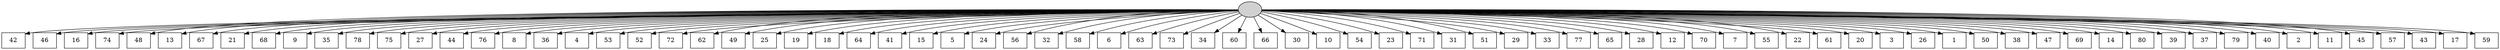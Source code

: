 digraph G {
0[style=filled, fillcolor=grey82, label=""];
1[shape=box,style=filled, fillcolor=white,label="42\n"];
2[shape=box,style=filled, fillcolor=white,label="46\n"];
3[shape=box,style=filled, fillcolor=white,label="16\n"];
4[shape=box,style=filled, fillcolor=white,label="74\n"];
5[shape=box,style=filled, fillcolor=white,label="48\n"];
6[shape=box,style=filled, fillcolor=white,label="13\n"];
7[shape=box,style=filled, fillcolor=white,label="67\n"];
8[shape=box,style=filled, fillcolor=white,label="21\n"];
9[shape=box,style=filled, fillcolor=white,label="68\n"];
10[shape=box,style=filled, fillcolor=white,label="9\n"];
11[shape=box,style=filled, fillcolor=white,label="35\n"];
12[shape=box,style=filled, fillcolor=white,label="78\n"];
13[shape=box,style=filled, fillcolor=white,label="75\n"];
14[shape=box,style=filled, fillcolor=white,label="27\n"];
15[shape=box,style=filled, fillcolor=white,label="44\n"];
16[shape=box,style=filled, fillcolor=white,label="76\n"];
17[shape=box,style=filled, fillcolor=white,label="8\n"];
18[shape=box,style=filled, fillcolor=white,label="36\n"];
19[shape=box,style=filled, fillcolor=white,label="4\n"];
20[shape=box,style=filled, fillcolor=white,label="53\n"];
21[shape=box,style=filled, fillcolor=white,label="52\n"];
22[shape=box,style=filled, fillcolor=white,label="72\n"];
23[shape=box,style=filled, fillcolor=white,label="62\n"];
24[shape=box,style=filled, fillcolor=white,label="49\n"];
25[shape=box,style=filled, fillcolor=white,label="25\n"];
26[shape=box,style=filled, fillcolor=white,label="19\n"];
27[shape=box,style=filled, fillcolor=white,label="18\n"];
28[shape=box,style=filled, fillcolor=white,label="64\n"];
29[shape=box,style=filled, fillcolor=white,label="41\n"];
30[shape=box,style=filled, fillcolor=white,label="15\n"];
31[shape=box,style=filled, fillcolor=white,label="5\n"];
32[shape=box,style=filled, fillcolor=white,label="24\n"];
33[shape=box,style=filled, fillcolor=white,label="56\n"];
34[shape=box,style=filled, fillcolor=white,label="32\n"];
35[shape=box,style=filled, fillcolor=white,label="58\n"];
36[shape=box,style=filled, fillcolor=white,label="6\n"];
37[shape=box,style=filled, fillcolor=white,label="63\n"];
38[shape=box,style=filled, fillcolor=white,label="73\n"];
39[shape=box,style=filled, fillcolor=white,label="34\n"];
40[shape=box,style=filled, fillcolor=white,label="60\n"];
41[shape=box,style=filled, fillcolor=white,label="66\n"];
42[shape=box,style=filled, fillcolor=white,label="30\n"];
43[shape=box,style=filled, fillcolor=white,label="10\n"];
44[shape=box,style=filled, fillcolor=white,label="54\n"];
45[shape=box,style=filled, fillcolor=white,label="23\n"];
46[shape=box,style=filled, fillcolor=white,label="71\n"];
47[shape=box,style=filled, fillcolor=white,label="31\n"];
48[shape=box,style=filled, fillcolor=white,label="51\n"];
49[shape=box,style=filled, fillcolor=white,label="29\n"];
50[shape=box,style=filled, fillcolor=white,label="33\n"];
51[shape=box,style=filled, fillcolor=white,label="77\n"];
52[shape=box,style=filled, fillcolor=white,label="65\n"];
53[shape=box,style=filled, fillcolor=white,label="28\n"];
54[shape=box,style=filled, fillcolor=white,label="12\n"];
55[shape=box,style=filled, fillcolor=white,label="70\n"];
56[shape=box,style=filled, fillcolor=white,label="7\n"];
57[shape=box,style=filled, fillcolor=white,label="55\n"];
58[shape=box,style=filled, fillcolor=white,label="22\n"];
59[shape=box,style=filled, fillcolor=white,label="61\n"];
60[shape=box,style=filled, fillcolor=white,label="20\n"];
61[shape=box,style=filled, fillcolor=white,label="3\n"];
62[shape=box,style=filled, fillcolor=white,label="26\n"];
63[shape=box,style=filled, fillcolor=white,label="1\n"];
64[shape=box,style=filled, fillcolor=white,label="50\n"];
65[shape=box,style=filled, fillcolor=white,label="38\n"];
66[shape=box,style=filled, fillcolor=white,label="47\n"];
67[shape=box,style=filled, fillcolor=white,label="69\n"];
68[shape=box,style=filled, fillcolor=white,label="14\n"];
69[shape=box,style=filled, fillcolor=white,label="80\n"];
70[shape=box,style=filled, fillcolor=white,label="39\n"];
71[shape=box,style=filled, fillcolor=white,label="37\n"];
72[shape=box,style=filled, fillcolor=white,label="79\n"];
73[shape=box,style=filled, fillcolor=white,label="40\n"];
74[shape=box,style=filled, fillcolor=white,label="2\n"];
75[shape=box,style=filled, fillcolor=white,label="11\n"];
76[shape=box,style=filled, fillcolor=white,label="45\n"];
77[shape=box,style=filled, fillcolor=white,label="57\n"];
78[shape=box,style=filled, fillcolor=white,label="43\n"];
79[shape=box,style=filled, fillcolor=white,label="17\n"];
80[shape=box,style=filled, fillcolor=white,label="59\n"];
0->1 ;
0->2 ;
0->3 ;
0->4 ;
0->5 ;
0->6 ;
0->7 ;
0->8 ;
0->9 ;
0->10 ;
0->11 ;
0->12 ;
0->13 ;
0->14 ;
0->15 ;
0->16 ;
0->17 ;
0->18 ;
0->19 ;
0->20 ;
0->21 ;
0->22 ;
0->23 ;
0->24 ;
0->25 ;
0->26 ;
0->27 ;
0->28 ;
0->29 ;
0->30 ;
0->31 ;
0->32 ;
0->33 ;
0->34 ;
0->35 ;
0->36 ;
0->37 ;
0->38 ;
0->39 ;
0->40 ;
0->41 ;
0->42 ;
0->43 ;
0->44 ;
0->45 ;
0->46 ;
0->47 ;
0->48 ;
0->49 ;
0->50 ;
0->51 ;
0->52 ;
0->53 ;
0->54 ;
0->55 ;
0->56 ;
0->57 ;
0->58 ;
0->59 ;
0->60 ;
0->61 ;
0->62 ;
0->63 ;
0->64 ;
0->65 ;
0->66 ;
0->67 ;
0->68 ;
0->69 ;
0->70 ;
0->71 ;
0->72 ;
0->73 ;
0->74 ;
0->75 ;
0->76 ;
0->77 ;
0->78 ;
0->79 ;
0->80 ;
}
